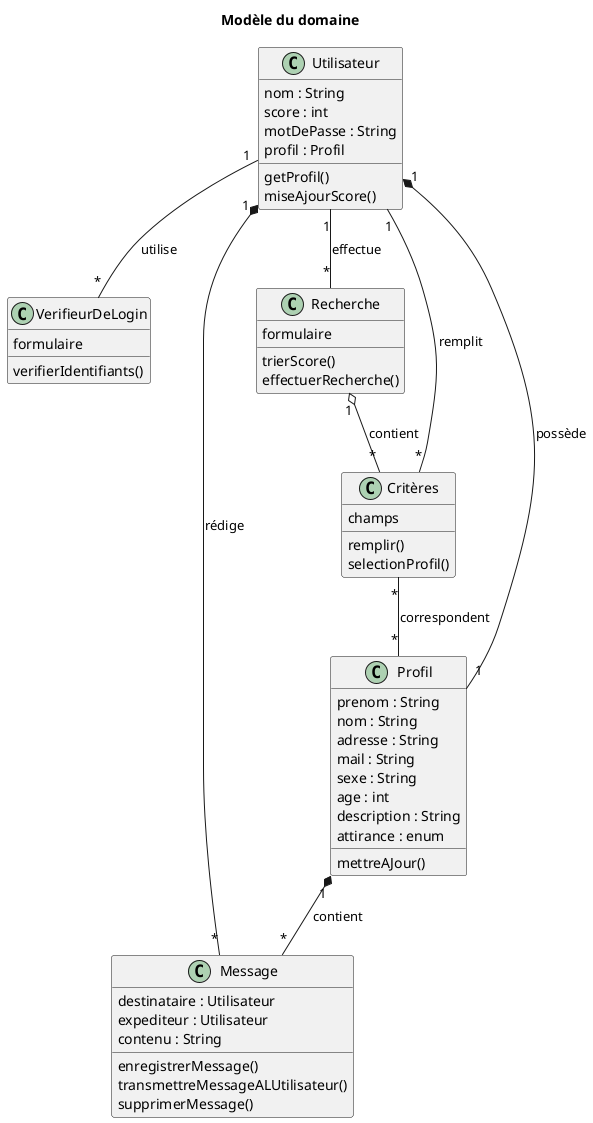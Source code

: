 @startuml

title Modèle du domaine

class Utilisateur{
nom : String
score : int
motDePasse : String
profil : Profil
getProfil()
miseAjourScore()
}

class VerifieurDeLogin{
formulaire
verifierIdentifiants()
}

class Message{
destinataire : Utilisateur
expediteur : Utilisateur
contenu : String
enregistrerMessage()
transmettreMessageALUtilisateur()
supprimerMessage()
}

class Recherche{
formulaire
trierScore()
effectuerRecherche()
}

class Critères{
champs
remplir()
selectionProfil()
}

class Profil{
prenom : String
nom : String
adresse : String
mail : String
sexe : String
age : int
description : String
attirance : enum
mettreAJour()
}

Utilisateur "1" -- "*" Recherche : effectue
Utilisateur "1" *-- "*" Message : rédige
Utilisateur "1" -- "*" VerifieurDeLogin : utilise
Recherche "1" o-- "*" Critères : contient
Utilisateur "1" -- "*" Critères : remplit
Critères "*" -- "*" Profil : correspondent
Profil "1" --* "1" Utilisateur : possède
Profil "1" *-- "*" Message : contient

@enduml